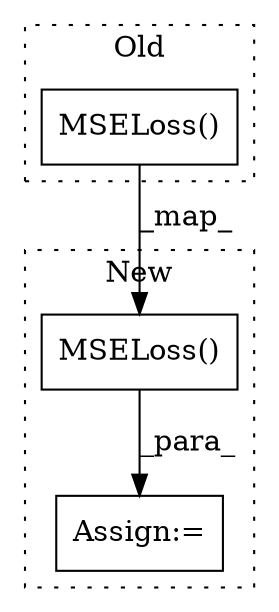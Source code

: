 digraph G {
subgraph cluster0 {
1 [label="MSELoss()" a="75" s="2633" l="12" shape="box"];
label = "Old";
style="dotted";
}
subgraph cluster1 {
2 [label="MSELoss()" a="75" s="2186" l="28" shape="box"];
3 [label="Assign:=" a="68" s="2183" l="3" shape="box"];
label = "New";
style="dotted";
}
1 -> 2 [label="_map_"];
2 -> 3 [label="_para_"];
}